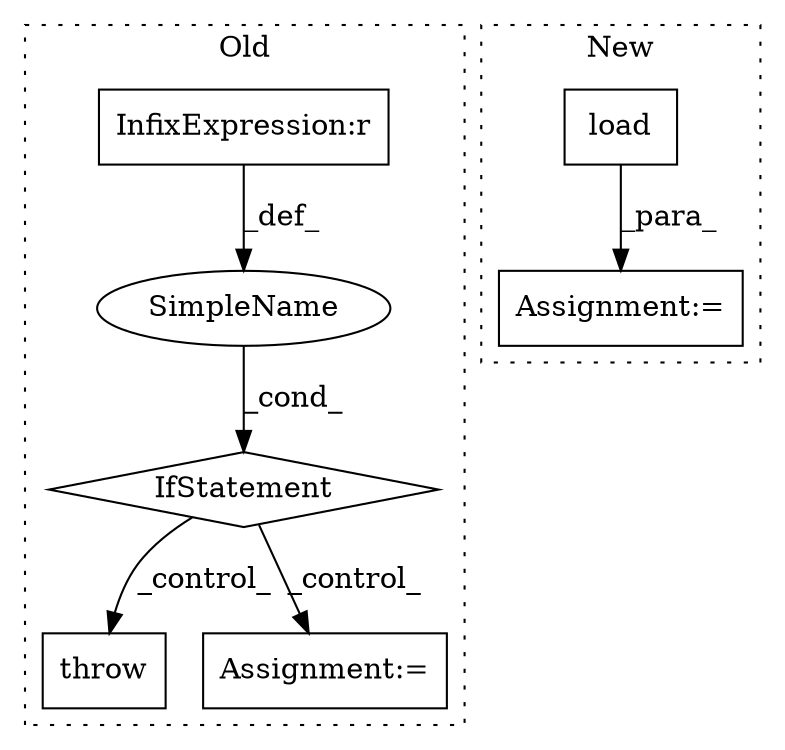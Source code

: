 digraph G {
subgraph cluster0 {
1 [label="throw" a="53" s="3552" l="6" shape="box"];
4 [label="IfStatement" a="25" s="3510,3542" l="4,2" shape="diamond"];
5 [label="Assignment:=" a="7" s="4058" l="1" shape="box"];
6 [label="SimpleName" a="42" s="" l="" shape="ellipse"];
7 [label="InfixExpression:r" a="27" s="3534" l="4" shape="box"];
label = "Old";
style="dotted";
}
subgraph cluster1 {
2 [label="load" a="32" s="3083,3129" l="5,1" shape="box"];
3 [label="Assignment:=" a="7" s="3076" l="1" shape="box"];
label = "New";
style="dotted";
}
2 -> 3 [label="_para_"];
4 -> 5 [label="_control_"];
4 -> 1 [label="_control_"];
6 -> 4 [label="_cond_"];
7 -> 6 [label="_def_"];
}